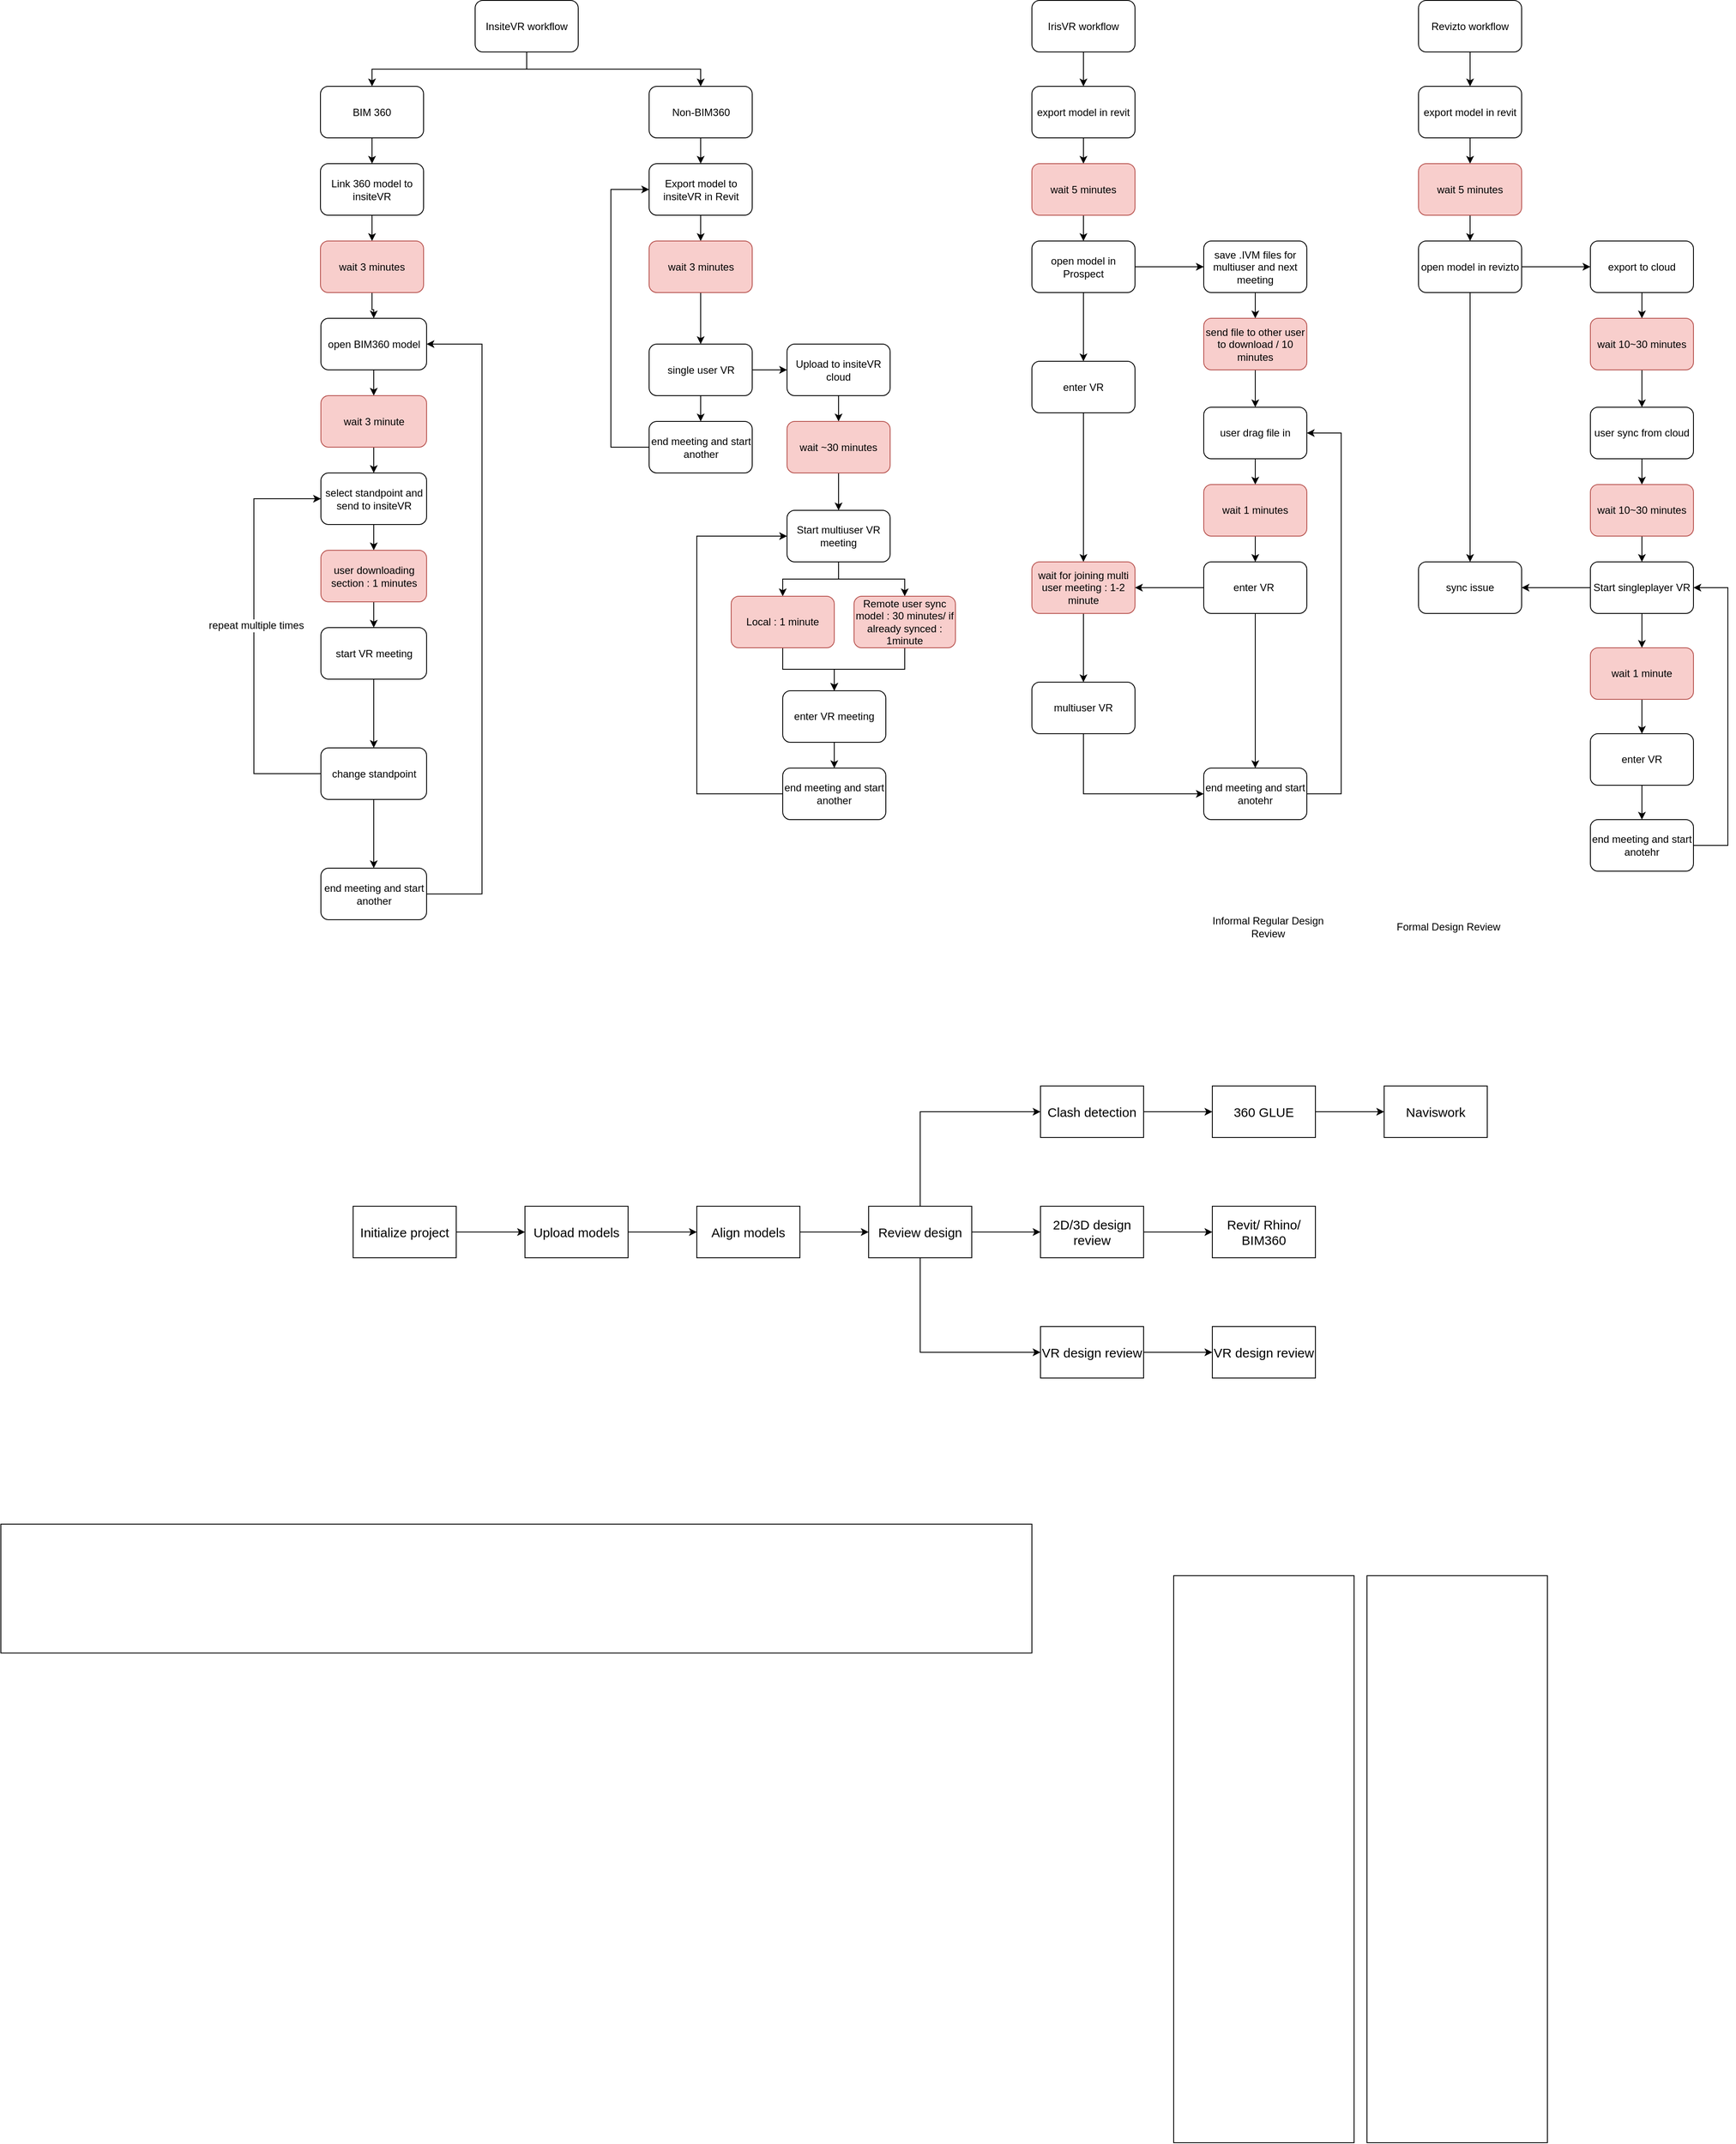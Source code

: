 <mxfile version="11.0.1" type="github"><diagram id="C8SEinf-D7LNjrdBcNA8" name="Page-1"><mxGraphModel dx="5209" dy="1868" grid="1" gridSize="10" guides="1" tooltips="1" connect="1" arrows="1" fold="1" page="1" pageScale="1" pageWidth="827" pageHeight="1169" math="0" shadow="0"><root><mxCell id="0"/><mxCell id="1" parent="0"/><mxCell id="_-anHZuCIElKIyUQai2s-25" value="" style="rounded=0;whiteSpace=wrap;html=1;fillColor=none;align=left;" parent="1" vertex="1"><mxGeometry x="540" y="1850" width="210" height="660" as="geometry"/></mxCell><mxCell id="_-anHZuCIElKIyUQai2s-17" value="" style="rounded=0;whiteSpace=wrap;html=1;fillColor=none;align=left;" parent="1" vertex="1"><mxGeometry x="315" y="1850" width="210" height="660" as="geometry"/></mxCell><mxCell id="myGwLCcchEXQH7ehyUOm-4" style="edgeStyle=orthogonalEdgeStyle;rounded=0;orthogonalLoop=1;jettySize=auto;html=1;exitX=0.5;exitY=1;exitDx=0;exitDy=0;entryX=0.5;entryY=0;entryDx=0;entryDy=0;" parent="1" source="myGwLCcchEXQH7ehyUOm-1" target="myGwLCcchEXQH7ehyUOm-3" edge="1"><mxGeometry relative="1" as="geometry"/></mxCell><mxCell id="myGwLCcchEXQH7ehyUOm-5" style="edgeStyle=orthogonalEdgeStyle;rounded=0;orthogonalLoop=1;jettySize=auto;html=1;exitX=0.5;exitY=1;exitDx=0;exitDy=0;" parent="1" source="myGwLCcchEXQH7ehyUOm-1" target="myGwLCcchEXQH7ehyUOm-2" edge="1"><mxGeometry relative="1" as="geometry"/></mxCell><mxCell id="myGwLCcchEXQH7ehyUOm-1" value="InsiteVR workflow" style="rounded=1;whiteSpace=wrap;html=1;" parent="1" vertex="1"><mxGeometry x="-498" y="16.5" width="120" height="60" as="geometry"/></mxCell><mxCell id="myGwLCcchEXQH7ehyUOm-7" style="edgeStyle=orthogonalEdgeStyle;rounded=0;orthogonalLoop=1;jettySize=auto;html=1;exitX=0.5;exitY=1;exitDx=0;exitDy=0;entryX=0.5;entryY=0;entryDx=0;entryDy=0;" parent="1" source="myGwLCcchEXQH7ehyUOm-2" target="myGwLCcchEXQH7ehyUOm-6" edge="1"><mxGeometry relative="1" as="geometry"/></mxCell><mxCell id="myGwLCcchEXQH7ehyUOm-2" value="Non-BIM360" style="rounded=1;whiteSpace=wrap;html=1;" parent="1" vertex="1"><mxGeometry x="-295.5" y="116.5" width="120" height="60" as="geometry"/></mxCell><mxCell id="myGwLCcchEXQH7ehyUOm-40" value="" style="edgeStyle=orthogonalEdgeStyle;rounded=0;orthogonalLoop=1;jettySize=auto;html=1;" parent="1" source="myGwLCcchEXQH7ehyUOm-3" target="myGwLCcchEXQH7ehyUOm-39" edge="1"><mxGeometry relative="1" as="geometry"/></mxCell><mxCell id="myGwLCcchEXQH7ehyUOm-3" value="BIM 360" style="rounded=1;whiteSpace=wrap;html=1;" parent="1" vertex="1"><mxGeometry x="-678" y="116.5" width="120" height="60" as="geometry"/></mxCell><mxCell id="myGwLCcchEXQH7ehyUOm-42" value="" style="edgeStyle=orthogonalEdgeStyle;rounded=0;orthogonalLoop=1;jettySize=auto;html=1;" parent="1" source="myGwLCcchEXQH7ehyUOm-39" target="myGwLCcchEXQH7ehyUOm-41" edge="1"><mxGeometry relative="1" as="geometry"/></mxCell><mxCell id="myGwLCcchEXQH7ehyUOm-39" value="Link 360 model to insiteVR" style="rounded=1;whiteSpace=wrap;html=1;" parent="1" vertex="1"><mxGeometry x="-678" y="206.5" width="120" height="60" as="geometry"/></mxCell><mxCell id="myGwLCcchEXQH7ehyUOm-44" value="" style="edgeStyle=orthogonalEdgeStyle;rounded=0;orthogonalLoop=1;jettySize=auto;html=1;" parent="1" source="myGwLCcchEXQH7ehyUOm-41" target="myGwLCcchEXQH7ehyUOm-43" edge="1"><mxGeometry relative="1" as="geometry"/></mxCell><mxCell id="myGwLCcchEXQH7ehyUOm-41" value="wait 3 minutes" style="rounded=1;whiteSpace=wrap;html=1;fillColor=#f8cecc;strokeColor=#b85450;" parent="1" vertex="1"><mxGeometry x="-678" y="296.5" width="120" height="60" as="geometry"/></mxCell><mxCell id="myGwLCcchEXQH7ehyUOm-51" value="" style="edgeStyle=orthogonalEdgeStyle;rounded=0;orthogonalLoop=1;jettySize=auto;html=1;" parent="1" source="myGwLCcchEXQH7ehyUOm-43" target="myGwLCcchEXQH7ehyUOm-50" edge="1"><mxGeometry relative="1" as="geometry"/></mxCell><mxCell id="myGwLCcchEXQH7ehyUOm-43" value="open BIM360 model" style="rounded=1;whiteSpace=wrap;html=1;" parent="1" vertex="1"><mxGeometry x="-677.5" y="386.5" width="123" height="60" as="geometry"/></mxCell><mxCell id="myGwLCcchEXQH7ehyUOm-53" value="" style="edgeStyle=orthogonalEdgeStyle;rounded=0;orthogonalLoop=1;jettySize=auto;html=1;" parent="1" source="myGwLCcchEXQH7ehyUOm-50" target="myGwLCcchEXQH7ehyUOm-52" edge="1"><mxGeometry relative="1" as="geometry"/></mxCell><mxCell id="myGwLCcchEXQH7ehyUOm-50" value="wait 3 minute" style="rounded=1;whiteSpace=wrap;html=1;fillColor=#f8cecc;strokeColor=#b85450;" parent="1" vertex="1"><mxGeometry x="-677.5" y="476.5" width="123" height="60" as="geometry"/></mxCell><mxCell id="myGwLCcchEXQH7ehyUOm-55" value="" style="edgeStyle=orthogonalEdgeStyle;rounded=0;orthogonalLoop=1;jettySize=auto;html=1;" parent="1" source="myGwLCcchEXQH7ehyUOm-52" target="myGwLCcchEXQH7ehyUOm-54" edge="1"><mxGeometry relative="1" as="geometry"/></mxCell><mxCell id="myGwLCcchEXQH7ehyUOm-52" value="select standpoint and send to insiteVR" style="rounded=1;whiteSpace=wrap;html=1;" parent="1" vertex="1"><mxGeometry x="-677.5" y="566.5" width="123" height="60" as="geometry"/></mxCell><mxCell id="myGwLCcchEXQH7ehyUOm-57" value="" style="edgeStyle=orthogonalEdgeStyle;rounded=0;orthogonalLoop=1;jettySize=auto;html=1;" parent="1" source="myGwLCcchEXQH7ehyUOm-54" target="myGwLCcchEXQH7ehyUOm-56" edge="1"><mxGeometry relative="1" as="geometry"/></mxCell><mxCell id="myGwLCcchEXQH7ehyUOm-54" value="user downloading section : 1 minutes" style="rounded=1;whiteSpace=wrap;html=1;fillColor=#f8cecc;strokeColor=#b85450;" parent="1" vertex="1"><mxGeometry x="-677.5" y="656.5" width="123" height="60" as="geometry"/></mxCell><mxCell id="myGwLCcchEXQH7ehyUOm-59" value="" style="edgeStyle=orthogonalEdgeStyle;rounded=0;orthogonalLoop=1;jettySize=auto;html=1;" parent="1" source="myGwLCcchEXQH7ehyUOm-56" target="myGwLCcchEXQH7ehyUOm-58" edge="1"><mxGeometry relative="1" as="geometry"/></mxCell><mxCell id="myGwLCcchEXQH7ehyUOm-56" value="start VR meeting" style="rounded=1;whiteSpace=wrap;html=1;" parent="1" vertex="1"><mxGeometry x="-677.5" y="746.5" width="123" height="60" as="geometry"/></mxCell><mxCell id="myGwLCcchEXQH7ehyUOm-63" style="edgeStyle=orthogonalEdgeStyle;rounded=0;orthogonalLoop=1;jettySize=auto;html=1;exitX=0;exitY=0.5;exitDx=0;exitDy=0;entryX=0;entryY=0.5;entryDx=0;entryDy=0;" parent="1" source="myGwLCcchEXQH7ehyUOm-58" target="myGwLCcchEXQH7ehyUOm-52" edge="1"><mxGeometry relative="1" as="geometry"><Array as="points"><mxPoint x="-755.5" y="916.5"/><mxPoint x="-755.5" y="596.5"/></Array></mxGeometry></mxCell><mxCell id="myGwLCcchEXQH7ehyUOm-65" value="repeat multiple times" style="text;html=1;resizable=0;points=[];align=center;verticalAlign=middle;labelBackgroundColor=#ffffff;" parent="myGwLCcchEXQH7ehyUOm-63" vertex="1" connectable="0"><mxGeometry x="0.052" y="-2" relative="1" as="geometry"><mxPoint as="offset"/></mxGeometry></mxCell><mxCell id="myGwLCcchEXQH7ehyUOm-101" value="" style="edgeStyle=orthogonalEdgeStyle;rounded=0;orthogonalLoop=1;jettySize=auto;html=1;" parent="1" source="myGwLCcchEXQH7ehyUOm-58" target="myGwLCcchEXQH7ehyUOm-100" edge="1"><mxGeometry relative="1" as="geometry"/></mxCell><mxCell id="myGwLCcchEXQH7ehyUOm-58" value="change standpoint" style="rounded=1;whiteSpace=wrap;html=1;" parent="1" vertex="1"><mxGeometry x="-677.5" y="886.5" width="123" height="60" as="geometry"/></mxCell><mxCell id="myGwLCcchEXQH7ehyUOm-102" style="edgeStyle=orthogonalEdgeStyle;rounded=0;orthogonalLoop=1;jettySize=auto;html=1;exitX=1;exitY=0.5;exitDx=0;exitDy=0;entryX=1;entryY=0.5;entryDx=0;entryDy=0;" parent="1" source="myGwLCcchEXQH7ehyUOm-100" target="myGwLCcchEXQH7ehyUOm-43" edge="1"><mxGeometry relative="1" as="geometry"><Array as="points"><mxPoint x="-490" y="1057"/><mxPoint x="-490" y="417"/></Array></mxGeometry></mxCell><mxCell id="myGwLCcchEXQH7ehyUOm-100" value="end meeting and start another" style="rounded=1;whiteSpace=wrap;html=1;" parent="1" vertex="1"><mxGeometry x="-677.5" y="1026.5" width="123" height="60" as="geometry"/></mxCell><mxCell id="myGwLCcchEXQH7ehyUOm-9" style="edgeStyle=orthogonalEdgeStyle;rounded=0;orthogonalLoop=1;jettySize=auto;html=1;exitX=0.5;exitY=1;exitDx=0;exitDy=0;entryX=0.5;entryY=0;entryDx=0;entryDy=0;" parent="1" source="myGwLCcchEXQH7ehyUOm-6" target="myGwLCcchEXQH7ehyUOm-8" edge="1"><mxGeometry relative="1" as="geometry"/></mxCell><mxCell id="myGwLCcchEXQH7ehyUOm-6" value="Export model to insiteVR in Revit" style="rounded=1;whiteSpace=wrap;html=1;" parent="1" vertex="1"><mxGeometry x="-295.5" y="206.5" width="120" height="60" as="geometry"/></mxCell><mxCell id="myGwLCcchEXQH7ehyUOm-95" value="" style="edgeStyle=orthogonalEdgeStyle;rounded=0;orthogonalLoop=1;jettySize=auto;html=1;" parent="1" source="myGwLCcchEXQH7ehyUOm-8" target="myGwLCcchEXQH7ehyUOm-94" edge="1"><mxGeometry relative="1" as="geometry"/></mxCell><mxCell id="myGwLCcchEXQH7ehyUOm-8" value="wait 3 minutes" style="rounded=1;whiteSpace=wrap;html=1;fillColor=#f8cecc;strokeColor=#b85450;" parent="1" vertex="1"><mxGeometry x="-295.5" y="296.5" width="120" height="60" as="geometry"/></mxCell><mxCell id="myGwLCcchEXQH7ehyUOm-108" style="edgeStyle=orthogonalEdgeStyle;rounded=0;orthogonalLoop=1;jettySize=auto;html=1;exitX=1;exitY=0.5;exitDx=0;exitDy=0;entryX=0;entryY=0.5;entryDx=0;entryDy=0;" parent="1" source="myGwLCcchEXQH7ehyUOm-94" target="myGwLCcchEXQH7ehyUOm-16" edge="1"><mxGeometry relative="1" as="geometry"/></mxCell><mxCell id="myGwLCcchEXQH7ehyUOm-111" value="" style="edgeStyle=orthogonalEdgeStyle;rounded=0;orthogonalLoop=1;jettySize=auto;html=1;" parent="1" source="myGwLCcchEXQH7ehyUOm-94" target="myGwLCcchEXQH7ehyUOm-110" edge="1"><mxGeometry relative="1" as="geometry"/></mxCell><mxCell id="myGwLCcchEXQH7ehyUOm-94" value="single user VR" style="rounded=1;whiteSpace=wrap;html=1;" parent="1" vertex="1"><mxGeometry x="-295.5" y="416.5" width="120" height="60" as="geometry"/></mxCell><mxCell id="myGwLCcchEXQH7ehyUOm-112" style="edgeStyle=orthogonalEdgeStyle;rounded=0;orthogonalLoop=1;jettySize=auto;html=1;exitX=0;exitY=0.5;exitDx=0;exitDy=0;entryX=0;entryY=0.5;entryDx=0;entryDy=0;" parent="1" source="myGwLCcchEXQH7ehyUOm-110" target="myGwLCcchEXQH7ehyUOm-6" edge="1"><mxGeometry relative="1" as="geometry"><Array as="points"><mxPoint x="-340" y="537"/><mxPoint x="-340" y="237"/></Array></mxGeometry></mxCell><mxCell id="myGwLCcchEXQH7ehyUOm-110" value="end meeting and start another" style="rounded=1;whiteSpace=wrap;html=1;" parent="1" vertex="1"><mxGeometry x="-295.5" y="506.5" width="120" height="60" as="geometry"/></mxCell><mxCell id="myGwLCcchEXQH7ehyUOm-19" style="edgeStyle=orthogonalEdgeStyle;rounded=0;orthogonalLoop=1;jettySize=auto;html=1;exitX=0.5;exitY=1;exitDx=0;exitDy=0;entryX=0.5;entryY=0;entryDx=0;entryDy=0;" parent="1" source="myGwLCcchEXQH7ehyUOm-16" target="myGwLCcchEXQH7ehyUOm-18" edge="1"><mxGeometry relative="1" as="geometry"/></mxCell><mxCell id="myGwLCcchEXQH7ehyUOm-16" value="Upload to insiteVR cloud" style="rounded=1;whiteSpace=wrap;html=1;" parent="1" vertex="1"><mxGeometry x="-135" y="416.5" width="120" height="60" as="geometry"/></mxCell><mxCell id="myGwLCcchEXQH7ehyUOm-109" style="edgeStyle=orthogonalEdgeStyle;rounded=0;orthogonalLoop=1;jettySize=auto;html=1;exitX=0.5;exitY=1;exitDx=0;exitDy=0;entryX=0.5;entryY=0;entryDx=0;entryDy=0;" parent="1" source="myGwLCcchEXQH7ehyUOm-18" target="myGwLCcchEXQH7ehyUOm-46" edge="1"><mxGeometry relative="1" as="geometry"/></mxCell><mxCell id="myGwLCcchEXQH7ehyUOm-18" value="wait ~30 minutes" style="rounded=1;whiteSpace=wrap;html=1;fillColor=#f8cecc;strokeColor=#b85450;" parent="1" vertex="1"><mxGeometry x="-135" y="506.5" width="120" height="60" as="geometry"/></mxCell><mxCell id="myGwLCcchEXQH7ehyUOm-48" style="edgeStyle=orthogonalEdgeStyle;rounded=0;orthogonalLoop=1;jettySize=auto;html=1;exitX=0.5;exitY=1;exitDx=0;exitDy=0;entryX=0.5;entryY=0;entryDx=0;entryDy=0;" parent="1" source="myGwLCcchEXQH7ehyUOm-46" target="myGwLCcchEXQH7ehyUOm-22" edge="1"><mxGeometry relative="1" as="geometry"/></mxCell><mxCell id="myGwLCcchEXQH7ehyUOm-49" style="edgeStyle=orthogonalEdgeStyle;rounded=0;orthogonalLoop=1;jettySize=auto;html=1;exitX=0.5;exitY=1;exitDx=0;exitDy=0;" parent="1" source="myGwLCcchEXQH7ehyUOm-46" target="myGwLCcchEXQH7ehyUOm-24" edge="1"><mxGeometry relative="1" as="geometry"><mxPoint x="-10.357" y="710" as="targetPoint"/></mxGeometry></mxCell><mxCell id="myGwLCcchEXQH7ehyUOm-46" value="Start multiuser VR meeting" style="rounded=1;whiteSpace=wrap;html=1;" parent="1" vertex="1"><mxGeometry x="-135" y="610" width="120" height="60" as="geometry"/></mxCell><mxCell id="myGwLCcchEXQH7ehyUOm-28" style="edgeStyle=orthogonalEdgeStyle;rounded=0;orthogonalLoop=1;jettySize=auto;html=1;exitX=0.5;exitY=1;exitDx=0;exitDy=0;" parent="1" source="myGwLCcchEXQH7ehyUOm-22" target="myGwLCcchEXQH7ehyUOm-27" edge="1"><mxGeometry relative="1" as="geometry"/></mxCell><mxCell id="myGwLCcchEXQH7ehyUOm-22" value="Local : 1 minute" style="rounded=1;whiteSpace=wrap;html=1;fillColor=#f8cecc;strokeColor=#b85450;" parent="1" vertex="1"><mxGeometry x="-200" y="710" width="120" height="60" as="geometry"/></mxCell><mxCell id="myGwLCcchEXQH7ehyUOm-92" style="edgeStyle=orthogonalEdgeStyle;rounded=0;orthogonalLoop=1;jettySize=auto;html=1;exitX=0.5;exitY=1;exitDx=0;exitDy=0;entryX=0.5;entryY=0;entryDx=0;entryDy=0;" parent="1" source="myGwLCcchEXQH7ehyUOm-24" target="myGwLCcchEXQH7ehyUOm-27" edge="1"><mxGeometry relative="1" as="geometry"/></mxCell><mxCell id="myGwLCcchEXQH7ehyUOm-24" value="Remote user sync model : 30 minutes/ if already synced : 1minute" style="rounded=1;whiteSpace=wrap;html=1;fillColor=#f8cecc;strokeColor=#b85450;" parent="1" vertex="1"><mxGeometry x="-57" y="710" width="118" height="60" as="geometry"/></mxCell><mxCell id="myGwLCcchEXQH7ehyUOm-98" value="" style="edgeStyle=orthogonalEdgeStyle;rounded=0;orthogonalLoop=1;jettySize=auto;html=1;" parent="1" source="myGwLCcchEXQH7ehyUOm-27" target="myGwLCcchEXQH7ehyUOm-97" edge="1"><mxGeometry relative="1" as="geometry"/></mxCell><mxCell id="myGwLCcchEXQH7ehyUOm-27" value="enter VR meeting" style="rounded=1;whiteSpace=wrap;html=1;" parent="1" vertex="1"><mxGeometry x="-140" y="820" width="120" height="60" as="geometry"/></mxCell><mxCell id="myGwLCcchEXQH7ehyUOm-99" style="edgeStyle=orthogonalEdgeStyle;rounded=0;orthogonalLoop=1;jettySize=auto;html=1;exitX=0;exitY=0.5;exitDx=0;exitDy=0;entryX=0;entryY=0.5;entryDx=0;entryDy=0;" parent="1" source="myGwLCcchEXQH7ehyUOm-97" target="myGwLCcchEXQH7ehyUOm-46" edge="1"><mxGeometry relative="1" as="geometry"><Array as="points"><mxPoint x="-240" y="940"/><mxPoint x="-240" y="640"/></Array></mxGeometry></mxCell><mxCell id="myGwLCcchEXQH7ehyUOm-97" value="end meeting and start another" style="rounded=1;whiteSpace=wrap;html=1;" parent="1" vertex="1"><mxGeometry x="-140" y="910" width="120" height="60" as="geometry"/></mxCell><mxCell id="myGwLCcchEXQH7ehyUOm-69" value="" style="edgeStyle=orthogonalEdgeStyle;rounded=0;orthogonalLoop=1;jettySize=auto;html=1;" parent="1" source="myGwLCcchEXQH7ehyUOm-67" target="myGwLCcchEXQH7ehyUOm-68" edge="1"><mxGeometry relative="1" as="geometry"/></mxCell><mxCell id="myGwLCcchEXQH7ehyUOm-67" value="IrisVR workflow" style="rounded=1;whiteSpace=wrap;html=1;" parent="1" vertex="1"><mxGeometry x="150" y="16.5" width="120" height="60" as="geometry"/></mxCell><mxCell id="myGwLCcchEXQH7ehyUOm-71" value="" style="edgeStyle=orthogonalEdgeStyle;rounded=0;orthogonalLoop=1;jettySize=auto;html=1;" parent="1" source="myGwLCcchEXQH7ehyUOm-68" target="myGwLCcchEXQH7ehyUOm-70" edge="1"><mxGeometry relative="1" as="geometry"/></mxCell><mxCell id="myGwLCcchEXQH7ehyUOm-68" value="export model in revit" style="rounded=1;whiteSpace=wrap;html=1;" parent="1" vertex="1"><mxGeometry x="150" y="116.5" width="120" height="60" as="geometry"/></mxCell><mxCell id="myGwLCcchEXQH7ehyUOm-73" value="" style="edgeStyle=orthogonalEdgeStyle;rounded=0;orthogonalLoop=1;jettySize=auto;html=1;" parent="1" source="myGwLCcchEXQH7ehyUOm-70" target="myGwLCcchEXQH7ehyUOm-72" edge="1"><mxGeometry relative="1" as="geometry"/></mxCell><mxCell id="myGwLCcchEXQH7ehyUOm-70" value="wait 5 minutes" style="rounded=1;whiteSpace=wrap;html=1;fillColor=#f8cecc;strokeColor=#b85450;" parent="1" vertex="1"><mxGeometry x="150" y="206.5" width="120" height="60" as="geometry"/></mxCell><mxCell id="myGwLCcchEXQH7ehyUOm-75" value="" style="edgeStyle=orthogonalEdgeStyle;rounded=0;orthogonalLoop=1;jettySize=auto;html=1;" parent="1" source="myGwLCcchEXQH7ehyUOm-72" target="myGwLCcchEXQH7ehyUOm-74" edge="1"><mxGeometry relative="1" as="geometry"/></mxCell><mxCell id="myGwLCcchEXQH7ehyUOm-146" value="" style="edgeStyle=orthogonalEdgeStyle;rounded=0;orthogonalLoop=1;jettySize=auto;html=1;" parent="1" source="myGwLCcchEXQH7ehyUOm-72" target="myGwLCcchEXQH7ehyUOm-145" edge="1"><mxGeometry relative="1" as="geometry"/></mxCell><mxCell id="myGwLCcchEXQH7ehyUOm-72" value="open model in Prospect" style="rounded=1;whiteSpace=wrap;html=1;" parent="1" vertex="1"><mxGeometry x="150" y="296.5" width="120" height="60" as="geometry"/></mxCell><mxCell id="myGwLCcchEXQH7ehyUOm-147" style="edgeStyle=orthogonalEdgeStyle;rounded=0;orthogonalLoop=1;jettySize=auto;html=1;" parent="1" source="myGwLCcchEXQH7ehyUOm-145" target="myGwLCcchEXQH7ehyUOm-88" edge="1"><mxGeometry relative="1" as="geometry"/></mxCell><mxCell id="myGwLCcchEXQH7ehyUOm-145" value="enter VR" style="rounded=1;whiteSpace=wrap;html=1;" parent="1" vertex="1"><mxGeometry x="150" y="436.5" width="120" height="60" as="geometry"/></mxCell><mxCell id="myGwLCcchEXQH7ehyUOm-149" value="" style="edgeStyle=orthogonalEdgeStyle;rounded=0;orthogonalLoop=1;jettySize=auto;html=1;" parent="1" source="myGwLCcchEXQH7ehyUOm-88" target="myGwLCcchEXQH7ehyUOm-148" edge="1"><mxGeometry relative="1" as="geometry"/></mxCell><mxCell id="myGwLCcchEXQH7ehyUOm-88" value="wait for joining multi user meeting : 1-2 minute" style="rounded=1;whiteSpace=wrap;html=1;fillColor=#f8cecc;strokeColor=#b85450;" parent="1" vertex="1"><mxGeometry x="150" y="670" width="120" height="60" as="geometry"/></mxCell><mxCell id="myGwLCcchEXQH7ehyUOm-154" style="edgeStyle=orthogonalEdgeStyle;rounded=0;orthogonalLoop=1;jettySize=auto;html=1;exitX=0.5;exitY=1;exitDx=0;exitDy=0;entryX=0;entryY=0.5;entryDx=0;entryDy=0;" parent="1" source="myGwLCcchEXQH7ehyUOm-148" target="myGwLCcchEXQH7ehyUOm-105" edge="1"><mxGeometry relative="1" as="geometry"/></mxCell><mxCell id="myGwLCcchEXQH7ehyUOm-148" value="multiuser VR" style="rounded=1;whiteSpace=wrap;html=1;" parent="1" vertex="1"><mxGeometry x="150" y="810" width="120" height="60" as="geometry"/></mxCell><mxCell id="myGwLCcchEXQH7ehyUOm-77" value="" style="edgeStyle=orthogonalEdgeStyle;rounded=0;orthogonalLoop=1;jettySize=auto;html=1;" parent="1" source="myGwLCcchEXQH7ehyUOm-74" target="myGwLCcchEXQH7ehyUOm-76" edge="1"><mxGeometry relative="1" as="geometry"/></mxCell><mxCell id="myGwLCcchEXQH7ehyUOm-74" value="save .IVM files for multiuser and next meeting" style="rounded=1;whiteSpace=wrap;html=1;" parent="1" vertex="1"><mxGeometry x="350" y="296.5" width="120" height="60" as="geometry"/></mxCell><mxCell id="myGwLCcchEXQH7ehyUOm-79" value="" style="edgeStyle=orthogonalEdgeStyle;rounded=0;orthogonalLoop=1;jettySize=auto;html=1;" parent="1" source="myGwLCcchEXQH7ehyUOm-76" target="myGwLCcchEXQH7ehyUOm-78" edge="1"><mxGeometry relative="1" as="geometry"/></mxCell><mxCell id="myGwLCcchEXQH7ehyUOm-76" value="send file to other user to download / 10 minutes" style="rounded=1;whiteSpace=wrap;html=1;fillColor=#f8cecc;strokeColor=#b85450;" parent="1" vertex="1"><mxGeometry x="350" y="386.5" width="120" height="60" as="geometry"/></mxCell><mxCell id="myGwLCcchEXQH7ehyUOm-84" value="" style="edgeStyle=orthogonalEdgeStyle;rounded=0;orthogonalLoop=1;jettySize=auto;html=1;" parent="1" source="myGwLCcchEXQH7ehyUOm-78" target="myGwLCcchEXQH7ehyUOm-83" edge="1"><mxGeometry relative="1" as="geometry"/></mxCell><mxCell id="myGwLCcchEXQH7ehyUOm-78" value="user drag file in" style="rounded=1;whiteSpace=wrap;html=1;" parent="1" vertex="1"><mxGeometry x="350" y="490" width="120" height="60" as="geometry"/></mxCell><mxCell id="myGwLCcchEXQH7ehyUOm-85" style="edgeStyle=orthogonalEdgeStyle;rounded=0;orthogonalLoop=1;jettySize=auto;html=1;exitX=0.5;exitY=1;exitDx=0;exitDy=0;entryX=0.5;entryY=0;entryDx=0;entryDy=0;" parent="1" source="myGwLCcchEXQH7ehyUOm-83" target="myGwLCcchEXQH7ehyUOm-80" edge="1"><mxGeometry relative="1" as="geometry"/></mxCell><mxCell id="myGwLCcchEXQH7ehyUOm-83" value="wait 1 minutes" style="rounded=1;whiteSpace=wrap;html=1;fillColor=#f8cecc;strokeColor=#b85450;" parent="1" vertex="1"><mxGeometry x="350" y="580" width="120" height="60" as="geometry"/></mxCell><mxCell id="myGwLCcchEXQH7ehyUOm-104" style="edgeStyle=orthogonalEdgeStyle;rounded=0;orthogonalLoop=1;jettySize=auto;html=1;exitX=0;exitY=0.5;exitDx=0;exitDy=0;entryX=1;entryY=0.5;entryDx=0;entryDy=0;" parent="1" source="myGwLCcchEXQH7ehyUOm-80" target="myGwLCcchEXQH7ehyUOm-88" edge="1"><mxGeometry relative="1" as="geometry"/></mxCell><mxCell id="myGwLCcchEXQH7ehyUOm-106" value="" style="edgeStyle=orthogonalEdgeStyle;rounded=0;orthogonalLoop=1;jettySize=auto;html=1;" parent="1" source="myGwLCcchEXQH7ehyUOm-80" target="myGwLCcchEXQH7ehyUOm-105" edge="1"><mxGeometry relative="1" as="geometry"/></mxCell><mxCell id="myGwLCcchEXQH7ehyUOm-80" value="enter VR&amp;nbsp;" style="rounded=1;whiteSpace=wrap;html=1;" parent="1" vertex="1"><mxGeometry x="350" y="670" width="120" height="60" as="geometry"/></mxCell><mxCell id="myGwLCcchEXQH7ehyUOm-107" style="edgeStyle=orthogonalEdgeStyle;rounded=0;orthogonalLoop=1;jettySize=auto;html=1;exitX=1;exitY=0.5;exitDx=0;exitDy=0;entryX=1;entryY=0.5;entryDx=0;entryDy=0;" parent="1" source="myGwLCcchEXQH7ehyUOm-105" target="myGwLCcchEXQH7ehyUOm-78" edge="1"><mxGeometry relative="1" as="geometry"><Array as="points"><mxPoint x="510" y="940"/><mxPoint x="510" y="520"/></Array></mxGeometry></mxCell><mxCell id="myGwLCcchEXQH7ehyUOm-105" value="end meeting and start anotehr" style="rounded=1;whiteSpace=wrap;html=1;" parent="1" vertex="1"><mxGeometry x="350" y="910" width="120" height="60" as="geometry"/></mxCell><mxCell id="myGwLCcchEXQH7ehyUOm-113" value="" style="edgeStyle=orthogonalEdgeStyle;rounded=0;orthogonalLoop=1;jettySize=auto;html=1;" parent="1" source="myGwLCcchEXQH7ehyUOm-114" target="myGwLCcchEXQH7ehyUOm-116" edge="1"><mxGeometry relative="1" as="geometry"/></mxCell><mxCell id="myGwLCcchEXQH7ehyUOm-114" value="Revizto workflow" style="rounded=1;whiteSpace=wrap;html=1;" parent="1" vertex="1"><mxGeometry x="600" y="16.5" width="120" height="60" as="geometry"/></mxCell><mxCell id="myGwLCcchEXQH7ehyUOm-115" value="" style="edgeStyle=orthogonalEdgeStyle;rounded=0;orthogonalLoop=1;jettySize=auto;html=1;" parent="1" source="myGwLCcchEXQH7ehyUOm-116" target="myGwLCcchEXQH7ehyUOm-118" edge="1"><mxGeometry relative="1" as="geometry"/></mxCell><mxCell id="myGwLCcchEXQH7ehyUOm-116" value="export model in revit" style="rounded=1;whiteSpace=wrap;html=1;" parent="1" vertex="1"><mxGeometry x="600" y="116.5" width="120" height="60" as="geometry"/></mxCell><mxCell id="myGwLCcchEXQH7ehyUOm-117" value="" style="edgeStyle=orthogonalEdgeStyle;rounded=0;orthogonalLoop=1;jettySize=auto;html=1;" parent="1" source="myGwLCcchEXQH7ehyUOm-118" target="myGwLCcchEXQH7ehyUOm-121" edge="1"><mxGeometry relative="1" as="geometry"/></mxCell><mxCell id="myGwLCcchEXQH7ehyUOm-118" value="wait 5 minutes" style="rounded=1;whiteSpace=wrap;html=1;fillColor=#f8cecc;strokeColor=#b85450;" parent="1" vertex="1"><mxGeometry x="600" y="206.5" width="120" height="60" as="geometry"/></mxCell><mxCell id="myGwLCcchEXQH7ehyUOm-119" value="" style="edgeStyle=orthogonalEdgeStyle;rounded=0;orthogonalLoop=1;jettySize=auto;html=1;" parent="1" source="myGwLCcchEXQH7ehyUOm-121" target="myGwLCcchEXQH7ehyUOm-124" edge="1"><mxGeometry relative="1" as="geometry"/></mxCell><mxCell id="myGwLCcchEXQH7ehyUOm-120" style="edgeStyle=orthogonalEdgeStyle;rounded=0;orthogonalLoop=1;jettySize=auto;html=1;exitX=0.5;exitY=1;exitDx=0;exitDy=0;" parent="1" source="myGwLCcchEXQH7ehyUOm-121" target="myGwLCcchEXQH7ehyUOm-122" edge="1"><mxGeometry relative="1" as="geometry"/></mxCell><mxCell id="myGwLCcchEXQH7ehyUOm-121" value="open model in revizto" style="rounded=1;whiteSpace=wrap;html=1;" parent="1" vertex="1"><mxGeometry x="600" y="296.5" width="120" height="60" as="geometry"/></mxCell><mxCell id="myGwLCcchEXQH7ehyUOm-122" value="sync issue" style="rounded=1;whiteSpace=wrap;html=1;" parent="1" vertex="1"><mxGeometry x="600" y="670" width="120" height="60" as="geometry"/></mxCell><mxCell id="myGwLCcchEXQH7ehyUOm-123" value="" style="edgeStyle=orthogonalEdgeStyle;rounded=0;orthogonalLoop=1;jettySize=auto;html=1;" parent="1" source="myGwLCcchEXQH7ehyUOm-124" target="myGwLCcchEXQH7ehyUOm-126" edge="1"><mxGeometry relative="1" as="geometry"/></mxCell><mxCell id="myGwLCcchEXQH7ehyUOm-124" value="export to cloud" style="rounded=1;whiteSpace=wrap;html=1;" parent="1" vertex="1"><mxGeometry x="800" y="296.5" width="120" height="60" as="geometry"/></mxCell><mxCell id="myGwLCcchEXQH7ehyUOm-125" value="" style="edgeStyle=orthogonalEdgeStyle;rounded=0;orthogonalLoop=1;jettySize=auto;html=1;" parent="1" source="myGwLCcchEXQH7ehyUOm-126" target="myGwLCcchEXQH7ehyUOm-128" edge="1"><mxGeometry relative="1" as="geometry"/></mxCell><mxCell id="myGwLCcchEXQH7ehyUOm-126" value="wait 10~30 minutes" style="rounded=1;whiteSpace=wrap;html=1;fillColor=#f8cecc;strokeColor=#b85450;" parent="1" vertex="1"><mxGeometry x="800" y="386.5" width="120" height="60" as="geometry"/></mxCell><mxCell id="myGwLCcchEXQH7ehyUOm-127" value="" style="edgeStyle=orthogonalEdgeStyle;rounded=0;orthogonalLoop=1;jettySize=auto;html=1;" parent="1" source="myGwLCcchEXQH7ehyUOm-128" target="myGwLCcchEXQH7ehyUOm-130" edge="1"><mxGeometry relative="1" as="geometry"/></mxCell><mxCell id="myGwLCcchEXQH7ehyUOm-128" value="user sync from cloud" style="rounded=1;whiteSpace=wrap;html=1;" parent="1" vertex="1"><mxGeometry x="800" y="490" width="120" height="60" as="geometry"/></mxCell><mxCell id="myGwLCcchEXQH7ehyUOm-129" style="edgeStyle=orthogonalEdgeStyle;rounded=0;orthogonalLoop=1;jettySize=auto;html=1;exitX=0.5;exitY=1;exitDx=0;exitDy=0;entryX=0.5;entryY=0;entryDx=0;entryDy=0;" parent="1" source="myGwLCcchEXQH7ehyUOm-130" target="myGwLCcchEXQH7ehyUOm-133" edge="1"><mxGeometry relative="1" as="geometry"/></mxCell><mxCell id="myGwLCcchEXQH7ehyUOm-130" value="wait 10~30 minutes" style="rounded=1;whiteSpace=wrap;html=1;fillColor=#f8cecc;strokeColor=#b85450;" parent="1" vertex="1"><mxGeometry x="800" y="580" width="120" height="60" as="geometry"/></mxCell><mxCell id="myGwLCcchEXQH7ehyUOm-131" style="edgeStyle=orthogonalEdgeStyle;rounded=0;orthogonalLoop=1;jettySize=auto;html=1;exitX=0;exitY=0.5;exitDx=0;exitDy=0;entryX=1;entryY=0.5;entryDx=0;entryDy=0;" parent="1" source="myGwLCcchEXQH7ehyUOm-133" target="myGwLCcchEXQH7ehyUOm-122" edge="1"><mxGeometry relative="1" as="geometry"/></mxCell><mxCell id="myGwLCcchEXQH7ehyUOm-137" value="" style="edgeStyle=orthogonalEdgeStyle;rounded=0;orthogonalLoop=1;jettySize=auto;html=1;" parent="1" source="myGwLCcchEXQH7ehyUOm-133" target="myGwLCcchEXQH7ehyUOm-136" edge="1"><mxGeometry relative="1" as="geometry"/></mxCell><mxCell id="myGwLCcchEXQH7ehyUOm-133" value="Start singleplayer VR" style="rounded=1;whiteSpace=wrap;html=1;" parent="1" vertex="1"><mxGeometry x="800" y="670" width="120" height="60" as="geometry"/></mxCell><mxCell id="myGwLCcchEXQH7ehyUOm-140" value="" style="edgeStyle=orthogonalEdgeStyle;rounded=0;orthogonalLoop=1;jettySize=auto;html=1;" parent="1" source="myGwLCcchEXQH7ehyUOm-136" target="myGwLCcchEXQH7ehyUOm-139" edge="1"><mxGeometry relative="1" as="geometry"/></mxCell><mxCell id="myGwLCcchEXQH7ehyUOm-136" value="wait 1 minute" style="rounded=1;whiteSpace=wrap;html=1;fillColor=#f8cecc;strokeColor=#b85450;" parent="1" vertex="1"><mxGeometry x="800" y="770" width="120" height="60" as="geometry"/></mxCell><mxCell id="myGwLCcchEXQH7ehyUOm-142" style="edgeStyle=orthogonalEdgeStyle;rounded=0;orthogonalLoop=1;jettySize=auto;html=1;exitX=0.5;exitY=1;exitDx=0;exitDy=0;entryX=0.5;entryY=0;entryDx=0;entryDy=0;" parent="1" source="myGwLCcchEXQH7ehyUOm-139" target="myGwLCcchEXQH7ehyUOm-135" edge="1"><mxGeometry relative="1" as="geometry"/></mxCell><mxCell id="myGwLCcchEXQH7ehyUOm-139" value="enter VR" style="rounded=1;whiteSpace=wrap;html=1;" parent="1" vertex="1"><mxGeometry x="800" y="870" width="120" height="60" as="geometry"/></mxCell><mxCell id="myGwLCcchEXQH7ehyUOm-143" style="edgeStyle=orthogonalEdgeStyle;rounded=0;orthogonalLoop=1;jettySize=auto;html=1;exitX=1;exitY=0.5;exitDx=0;exitDy=0;entryX=1;entryY=0.5;entryDx=0;entryDy=0;" parent="1" source="myGwLCcchEXQH7ehyUOm-135" target="myGwLCcchEXQH7ehyUOm-133" edge="1"><mxGeometry relative="1" as="geometry"><Array as="points"><mxPoint x="960" y="1000"/><mxPoint x="960" y="700"/></Array></mxGeometry></mxCell><mxCell id="myGwLCcchEXQH7ehyUOm-135" value="end meeting and start anotehr" style="rounded=1;whiteSpace=wrap;html=1;" parent="1" vertex="1"><mxGeometry x="800" y="970" width="120" height="60" as="geometry"/></mxCell><mxCell id="_-anHZuCIElKIyUQai2s-4" value="" style="edgeStyle=orthogonalEdgeStyle;rounded=0;orthogonalLoop=1;jettySize=auto;html=1;" parent="1" source="_-anHZuCIElKIyUQai2s-2" target="_-anHZuCIElKIyUQai2s-3" edge="1"><mxGeometry relative="1" as="geometry"/></mxCell><mxCell id="_-anHZuCIElKIyUQai2s-2" value="&lt;font style=&quot;font-size: 15px&quot;&gt;Initialize project&lt;/font&gt;" style="rounded=0;whiteSpace=wrap;html=1;" parent="1" vertex="1"><mxGeometry x="-640" y="1420" width="120" height="60" as="geometry"/></mxCell><mxCell id="_-anHZuCIElKIyUQai2s-6" value="" style="edgeStyle=orthogonalEdgeStyle;rounded=0;orthogonalLoop=1;jettySize=auto;html=1;" parent="1" source="_-anHZuCIElKIyUQai2s-3" target="_-anHZuCIElKIyUQai2s-5" edge="1"><mxGeometry relative="1" as="geometry"/></mxCell><mxCell id="_-anHZuCIElKIyUQai2s-3" value="&lt;font style=&quot;font-size: 15px&quot;&gt;Upload models&lt;/font&gt;" style="rounded=0;whiteSpace=wrap;html=1;" parent="1" vertex="1"><mxGeometry x="-440" y="1420" width="120" height="60" as="geometry"/></mxCell><mxCell id="_-anHZuCIElKIyUQai2s-8" value="" style="edgeStyle=orthogonalEdgeStyle;rounded=0;orthogonalLoop=1;jettySize=auto;html=1;" parent="1" source="_-anHZuCIElKIyUQai2s-5" target="_-anHZuCIElKIyUQai2s-7" edge="1"><mxGeometry relative="1" as="geometry"/></mxCell><mxCell id="_-anHZuCIElKIyUQai2s-5" value="&lt;font style=&quot;font-size: 15px&quot;&gt;Align models&lt;/font&gt;" style="rounded=0;whiteSpace=wrap;html=1;" parent="1" vertex="1"><mxGeometry x="-240" y="1420" width="120" height="60" as="geometry"/></mxCell><mxCell id="_-anHZuCIElKIyUQai2s-10" value="" style="edgeStyle=orthogonalEdgeStyle;rounded=0;orthogonalLoop=1;jettySize=auto;html=1;" parent="1" source="_-anHZuCIElKIyUQai2s-7" target="_-anHZuCIElKIyUQai2s-9" edge="1"><mxGeometry relative="1" as="geometry"><Array as="points"><mxPoint x="20" y="1590"/></Array></mxGeometry></mxCell><mxCell id="_-anHZuCIElKIyUQai2s-12" value="" style="edgeStyle=orthogonalEdgeStyle;rounded=0;orthogonalLoop=1;jettySize=auto;html=1;" parent="1" source="_-anHZuCIElKIyUQai2s-7" target="_-anHZuCIElKIyUQai2s-11" edge="1"><mxGeometry relative="1" as="geometry"/></mxCell><mxCell id="_-anHZuCIElKIyUQai2s-14" value="" style="edgeStyle=orthogonalEdgeStyle;rounded=0;orthogonalLoop=1;jettySize=auto;html=1;" parent="1" source="_-anHZuCIElKIyUQai2s-7" target="_-anHZuCIElKIyUQai2s-13" edge="1"><mxGeometry relative="1" as="geometry"><Array as="points"><mxPoint x="20" y="1310"/></Array></mxGeometry></mxCell><mxCell id="_-anHZuCIElKIyUQai2s-7" value="&lt;font style=&quot;font-size: 15px&quot;&gt;Review design&lt;/font&gt;" style="rounded=0;whiteSpace=wrap;html=1;" parent="1" vertex="1"><mxGeometry x="-40" y="1420" width="120" height="60" as="geometry"/></mxCell><mxCell id="_-anHZuCIElKIyUQai2s-19" value="" style="edgeStyle=orthogonalEdgeStyle;rounded=0;orthogonalLoop=1;jettySize=auto;html=1;" parent="1" source="_-anHZuCIElKIyUQai2s-13" target="_-anHZuCIElKIyUQai2s-18" edge="1"><mxGeometry relative="1" as="geometry"/></mxCell><mxCell id="_-anHZuCIElKIyUQai2s-13" value="&lt;font style=&quot;font-size: 15px&quot;&gt;Clash detection&lt;/font&gt;" style="rounded=0;whiteSpace=wrap;html=1;" parent="1" vertex="1"><mxGeometry x="160" y="1280" width="120" height="60" as="geometry"/></mxCell><mxCell id="_-anHZuCIElKIyUQai2s-21" value="" style="edgeStyle=orthogonalEdgeStyle;rounded=0;orthogonalLoop=1;jettySize=auto;html=1;" parent="1" source="_-anHZuCIElKIyUQai2s-18" target="_-anHZuCIElKIyUQai2s-20" edge="1"><mxGeometry relative="1" as="geometry"/></mxCell><mxCell id="_-anHZuCIElKIyUQai2s-18" value="&lt;font style=&quot;font-size: 15px&quot;&gt;360 GLUE&lt;/font&gt;" style="rounded=0;whiteSpace=wrap;html=1;" parent="1" vertex="1"><mxGeometry x="360" y="1280" width="120" height="60" as="geometry"/></mxCell><mxCell id="_-anHZuCIElKIyUQai2s-20" value="&lt;font style=&quot;font-size: 15px&quot;&gt;Naviswork&lt;/font&gt;" style="rounded=0;whiteSpace=wrap;html=1;" parent="1" vertex="1"><mxGeometry x="560" y="1280" width="120" height="60" as="geometry"/></mxCell><mxCell id="_-anHZuCIElKIyUQai2s-35" value="" style="edgeStyle=none;rounded=0;orthogonalLoop=1;jettySize=auto;html=1;" parent="1" source="_-anHZuCIElKIyUQai2s-11" target="_-anHZuCIElKIyUQai2s-34" edge="1"><mxGeometry relative="1" as="geometry"/></mxCell><mxCell id="_-anHZuCIElKIyUQai2s-11" value="&lt;span style=&quot;font-size: 15px&quot;&gt;2D/3D design review&lt;/span&gt;" style="rounded=0;whiteSpace=wrap;html=1;" parent="1" vertex="1"><mxGeometry x="160" y="1420" width="120" height="60" as="geometry"/></mxCell><mxCell id="_-anHZuCIElKIyUQai2s-34" value="&lt;span style=&quot;font-size: 15px&quot;&gt;Revit/ Rhino/ BIM360&lt;/span&gt;" style="rounded=0;whiteSpace=wrap;html=1;" parent="1" vertex="1"><mxGeometry x="360" y="1420" width="120" height="60" as="geometry"/></mxCell><mxCell id="_-anHZuCIElKIyUQai2s-33" value="" style="edgeStyle=none;rounded=0;orthogonalLoop=1;jettySize=auto;html=1;" parent="1" source="_-anHZuCIElKIyUQai2s-9" target="_-anHZuCIElKIyUQai2s-32" edge="1"><mxGeometry relative="1" as="geometry"/></mxCell><mxCell id="_-anHZuCIElKIyUQai2s-9" value="&lt;font style=&quot;font-size: 15px&quot;&gt;VR design review&lt;/font&gt;" style="rounded=0;whiteSpace=wrap;html=1;" parent="1" vertex="1"><mxGeometry x="160" y="1560" width="120" height="60" as="geometry"/></mxCell><mxCell id="_-anHZuCIElKIyUQai2s-32" value="&lt;font style=&quot;font-size: 15px&quot;&gt;VR design review&lt;/font&gt;" style="rounded=0;whiteSpace=wrap;html=1;" parent="1" vertex="1"><mxGeometry x="360" y="1560" width="120" height="60" as="geometry"/></mxCell><mxCell id="_-anHZuCIElKIyUQai2s-24" value="Informal Regular Design Review" style="text;html=1;strokeColor=none;fillColor=none;align=center;verticalAlign=middle;whiteSpace=wrap;rounded=0;" parent="1" vertex="1"><mxGeometry x="340" y="1075" width="170" height="40" as="geometry"/></mxCell><mxCell id="_-anHZuCIElKIyUQai2s-26" value="Formal Design Review" style="text;html=1;strokeColor=none;fillColor=none;align=center;verticalAlign=middle;whiteSpace=wrap;rounded=0;" parent="1" vertex="1"><mxGeometry x="550" y="1075" width="170" height="40" as="geometry"/></mxCell><mxCell id="_-anHZuCIElKIyUQai2s-36" value="" style="rounded=0;whiteSpace=wrap;html=1;fillColor=none;align=left;" parent="1" vertex="1"><mxGeometry x="-1050" y="1790" width="1200" height="150" as="geometry"/></mxCell></root></mxGraphModel></diagram></mxfile>